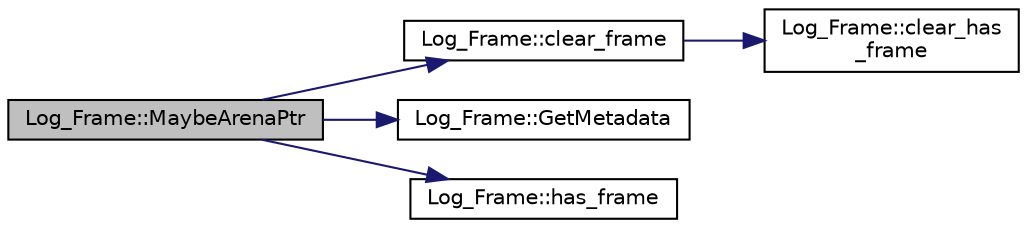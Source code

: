 digraph "Log_Frame::MaybeArenaPtr"
{
 // INTERACTIVE_SVG=YES
  edge [fontname="Helvetica",fontsize="10",labelfontname="Helvetica",labelfontsize="10"];
  node [fontname="Helvetica",fontsize="10",shape=record];
  rankdir="LR";
  Node1 [label="Log_Frame::MaybeArenaPtr",height=0.2,width=0.4,color="black", fillcolor="grey75", style="filled", fontcolor="black"];
  Node1 -> Node2 [color="midnightblue",fontsize="10",style="solid",fontname="Helvetica"];
  Node2 [label="Log_Frame::clear_frame",height=0.2,width=0.4,color="black", fillcolor="white", style="filled",URL="$da/d8c/class_log___frame.html#aec77bd4828b060974153185857c32631"];
  Node2 -> Node3 [color="midnightblue",fontsize="10",style="solid",fontname="Helvetica"];
  Node3 [label="Log_Frame::clear_has\l_frame",height=0.2,width=0.4,color="black", fillcolor="white", style="filled",URL="$da/d8c/class_log___frame.html#a7da436ca3a672db46062b7b65b3b46d0"];
  Node1 -> Node4 [color="midnightblue",fontsize="10",style="solid",fontname="Helvetica"];
  Node4 [label="Log_Frame::GetMetadata",height=0.2,width=0.4,color="black", fillcolor="white", style="filled",URL="$da/d8c/class_log___frame.html#a75fcb39f9d39f85e91f21da1e03ac5a0"];
  Node1 -> Node5 [color="midnightblue",fontsize="10",style="solid",fontname="Helvetica"];
  Node5 [label="Log_Frame::has_frame",height=0.2,width=0.4,color="black", fillcolor="white", style="filled",URL="$da/d8c/class_log___frame.html#ac19f879726af3c9bafaaf6a1eb5e94da"];
}
